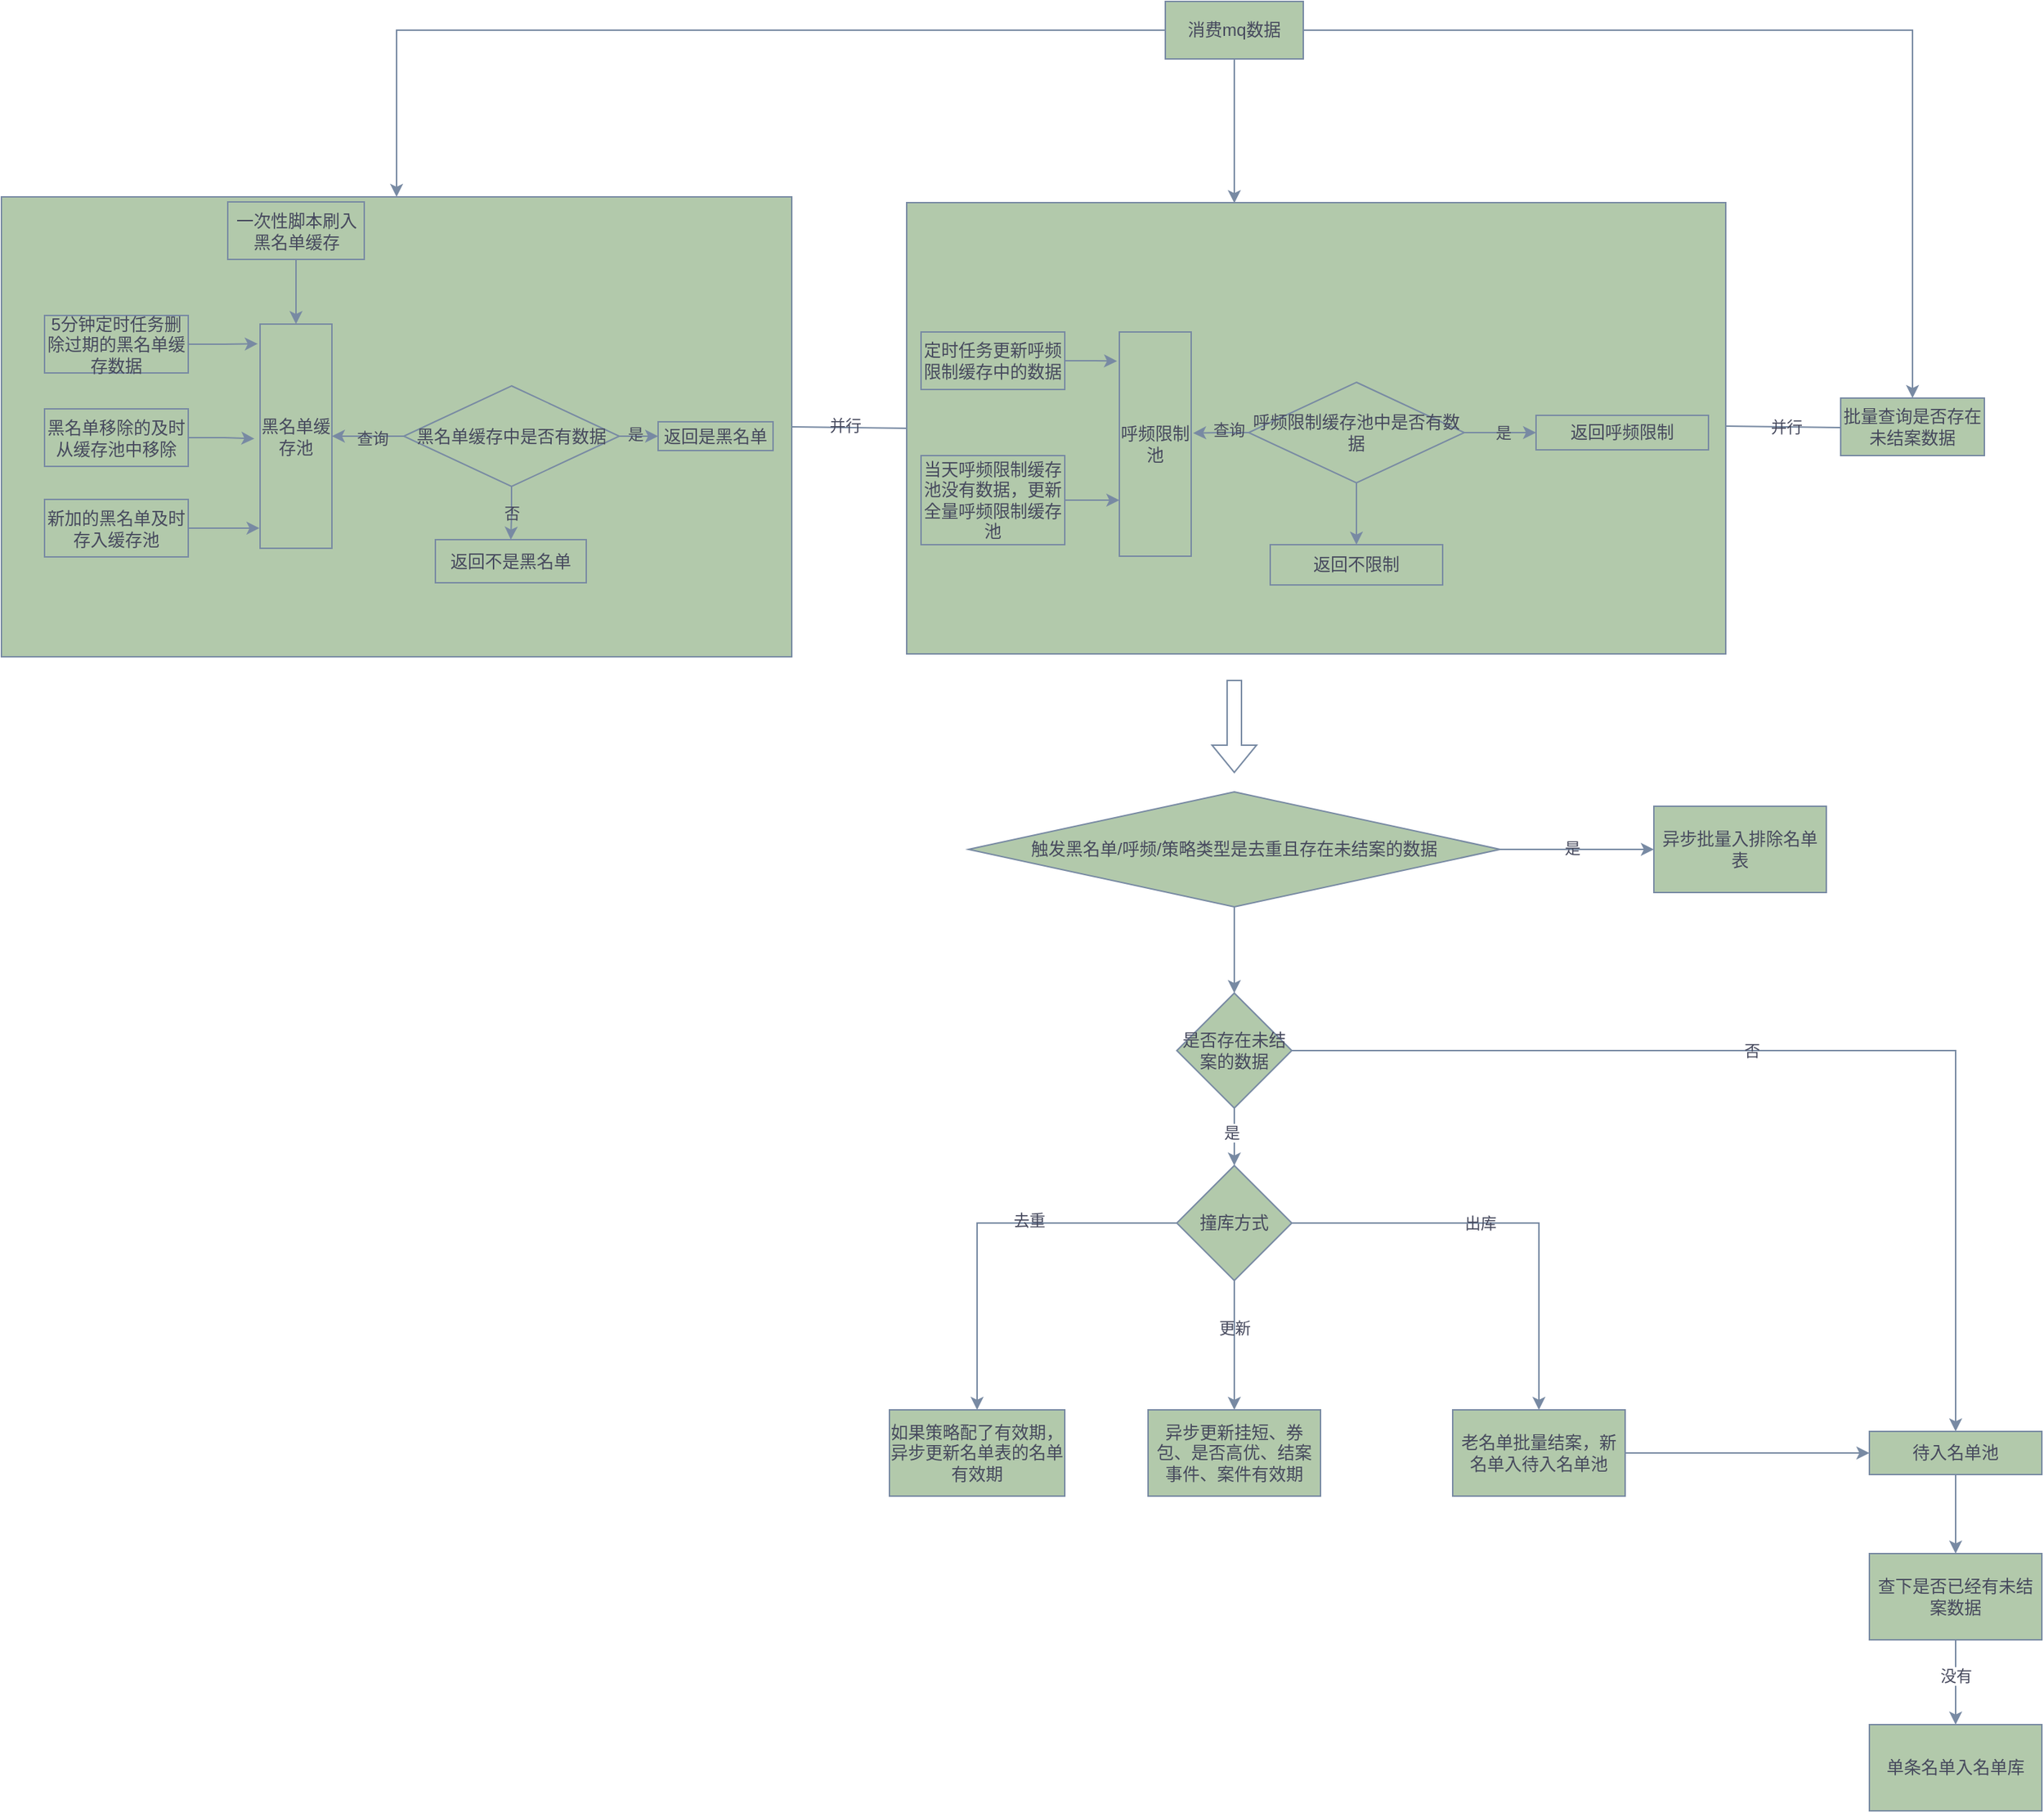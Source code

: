 <mxfile version="21.6.8" type="github">
  <diagram id="C5RBs43oDa-KdzZeNtuy" name="Page-1">
    <mxGraphModel dx="2715" dy="889" grid="1" gridSize="10" guides="1" tooltips="1" connect="1" arrows="1" fold="1" page="1" pageScale="1" pageWidth="827" pageHeight="1169" math="0" shadow="0">
      <root>
        <mxCell id="WIyWlLk6GJQsqaUBKTNV-0" />
        <mxCell id="WIyWlLk6GJQsqaUBKTNV-1" parent="WIyWlLk6GJQsqaUBKTNV-0" />
        <mxCell id="kRNO9Mzyhtv_aaAjTweV-62" value="" style="rounded=0;whiteSpace=wrap;html=1;labelBackgroundColor=none;fillColor=#B2C9AB;strokeColor=#788AA3;fontColor=#46495D;" vertex="1" parent="WIyWlLk6GJQsqaUBKTNV-1">
          <mxGeometry x="100" y="250" width="570" height="314" as="geometry" />
        </mxCell>
        <mxCell id="kRNO9Mzyhtv_aaAjTweV-61" value="" style="rounded=0;whiteSpace=wrap;html=1;labelBackgroundColor=none;fillColor=#B2C9AB;strokeColor=#788AA3;fontColor=#46495D;" vertex="1" parent="WIyWlLk6GJQsqaUBKTNV-1">
          <mxGeometry x="-530" y="246" width="550" height="320" as="geometry" />
        </mxCell>
        <mxCell id="kRNO9Mzyhtv_aaAjTweV-65" style="edgeStyle=orthogonalEdgeStyle;rounded=0;orthogonalLoop=1;jettySize=auto;html=1;labelBackgroundColor=none;strokeColor=#788AA3;fontColor=default;" edge="1" parent="WIyWlLk6GJQsqaUBKTNV-1" source="kRNO9Mzyhtv_aaAjTweV-0" target="kRNO9Mzyhtv_aaAjTweV-61">
          <mxGeometry relative="1" as="geometry" />
        </mxCell>
        <mxCell id="kRNO9Mzyhtv_aaAjTweV-66" style="edgeStyle=orthogonalEdgeStyle;rounded=0;orthogonalLoop=1;jettySize=auto;html=1;entryX=0.4;entryY=0.001;entryDx=0;entryDy=0;entryPerimeter=0;labelBackgroundColor=none;strokeColor=#788AA3;fontColor=default;" edge="1" parent="WIyWlLk6GJQsqaUBKTNV-1" source="kRNO9Mzyhtv_aaAjTweV-0" target="kRNO9Mzyhtv_aaAjTweV-62">
          <mxGeometry relative="1" as="geometry" />
        </mxCell>
        <mxCell id="kRNO9Mzyhtv_aaAjTweV-67" style="edgeStyle=orthogonalEdgeStyle;rounded=0;orthogonalLoop=1;jettySize=auto;html=1;entryX=0.5;entryY=0;entryDx=0;entryDy=0;labelBackgroundColor=none;strokeColor=#788AA3;fontColor=default;" edge="1" parent="WIyWlLk6GJQsqaUBKTNV-1" source="kRNO9Mzyhtv_aaAjTweV-0" target="kRNO9Mzyhtv_aaAjTweV-59">
          <mxGeometry relative="1" as="geometry" />
        </mxCell>
        <mxCell id="kRNO9Mzyhtv_aaAjTweV-0" value="消费mq数据" style="rounded=0;whiteSpace=wrap;html=1;labelBackgroundColor=none;fillColor=#B2C9AB;strokeColor=#788AA3;fontColor=#46495D;" vertex="1" parent="WIyWlLk6GJQsqaUBKTNV-1">
          <mxGeometry x="280" y="110" width="96" height="40" as="geometry" />
        </mxCell>
        <mxCell id="kRNO9Mzyhtv_aaAjTweV-40" style="edgeStyle=orthogonalEdgeStyle;rounded=0;orthogonalLoop=1;jettySize=auto;html=1;entryX=-0.032;entryY=0.088;entryDx=0;entryDy=0;entryPerimeter=0;labelBackgroundColor=none;strokeColor=#788AA3;fontColor=default;" edge="1" parent="WIyWlLk6GJQsqaUBKTNV-1" source="kRNO9Mzyhtv_aaAjTweV-20" target="kRNO9Mzyhtv_aaAjTweV-32">
          <mxGeometry relative="1" as="geometry" />
        </mxCell>
        <mxCell id="kRNO9Mzyhtv_aaAjTweV-20" value="5分钟定时任务删除过期的黑名单缓存数据" style="rounded=0;whiteSpace=wrap;html=1;labelBackgroundColor=none;fillColor=#B2C9AB;strokeColor=#788AA3;fontColor=#46495D;" vertex="1" parent="WIyWlLk6GJQsqaUBKTNV-1">
          <mxGeometry x="-500" y="328.5" width="100" height="40" as="geometry" />
        </mxCell>
        <mxCell id="kRNO9Mzyhtv_aaAjTweV-29" value="" style="edgeStyle=orthogonalEdgeStyle;rounded=0;orthogonalLoop=1;jettySize=auto;html=1;labelBackgroundColor=none;strokeColor=#788AA3;fontColor=default;" edge="1" parent="WIyWlLk6GJQsqaUBKTNV-1" source="kRNO9Mzyhtv_aaAjTweV-21" target="kRNO9Mzyhtv_aaAjTweV-28">
          <mxGeometry relative="1" as="geometry" />
        </mxCell>
        <mxCell id="kRNO9Mzyhtv_aaAjTweV-48" value="否" style="edgeLabel;html=1;align=center;verticalAlign=middle;resizable=0;points=[];labelBackgroundColor=none;fontColor=#46495D;" vertex="1" connectable="0" parent="kRNO9Mzyhtv_aaAjTweV-29">
          <mxGeometry x="-0.049" relative="1" as="geometry">
            <mxPoint as="offset" />
          </mxGeometry>
        </mxCell>
        <mxCell id="kRNO9Mzyhtv_aaAjTweV-36" style="edgeStyle=orthogonalEdgeStyle;rounded=0;orthogonalLoop=1;jettySize=auto;html=1;entryX=1;entryY=0.5;entryDx=0;entryDy=0;labelBackgroundColor=none;strokeColor=#788AA3;fontColor=default;" edge="1" parent="WIyWlLk6GJQsqaUBKTNV-1" source="kRNO9Mzyhtv_aaAjTweV-21" target="kRNO9Mzyhtv_aaAjTweV-32">
          <mxGeometry relative="1" as="geometry" />
        </mxCell>
        <mxCell id="kRNO9Mzyhtv_aaAjTweV-50" value="查询" style="edgeLabel;html=1;align=center;verticalAlign=middle;resizable=0;points=[];labelBackgroundColor=none;fontColor=#46495D;" vertex="1" connectable="0" parent="kRNO9Mzyhtv_aaAjTweV-36">
          <mxGeometry x="0.099" y="1" relative="1" as="geometry">
            <mxPoint x="5" as="offset" />
          </mxGeometry>
        </mxCell>
        <mxCell id="kRNO9Mzyhtv_aaAjTweV-21" value="黑名单缓存中是否有数据" style="rhombus;whiteSpace=wrap;html=1;labelBackgroundColor=none;fillColor=#B2C9AB;strokeColor=#788AA3;fontColor=#46495D;" vertex="1" parent="WIyWlLk6GJQsqaUBKTNV-1">
          <mxGeometry x="-250" y="377.5" width="150" height="70" as="geometry" />
        </mxCell>
        <mxCell id="kRNO9Mzyhtv_aaAjTweV-27" value="" style="edgeStyle=orthogonalEdgeStyle;rounded=0;orthogonalLoop=1;jettySize=auto;html=1;labelBackgroundColor=none;strokeColor=#788AA3;fontColor=default;" edge="1" parent="WIyWlLk6GJQsqaUBKTNV-1" source="kRNO9Mzyhtv_aaAjTweV-21" target="kRNO9Mzyhtv_aaAjTweV-26">
          <mxGeometry relative="1" as="geometry">
            <mxPoint x="-100" y="412.5" as="sourcePoint" />
            <mxPoint x="-5" y="412.5" as="targetPoint" />
          </mxGeometry>
        </mxCell>
        <mxCell id="kRNO9Mzyhtv_aaAjTweV-49" value="是" style="edgeLabel;html=1;align=center;verticalAlign=middle;resizable=0;points=[];labelBackgroundColor=none;fontColor=#46495D;" vertex="1" connectable="0" parent="kRNO9Mzyhtv_aaAjTweV-27">
          <mxGeometry x="0.387" y="2" relative="1" as="geometry">
            <mxPoint as="offset" />
          </mxGeometry>
        </mxCell>
        <mxCell id="kRNO9Mzyhtv_aaAjTweV-26" value="返回是黑名单" style="whiteSpace=wrap;html=1;labelBackgroundColor=none;fillColor=#B2C9AB;strokeColor=#788AA3;fontColor=#46495D;" vertex="1" parent="WIyWlLk6GJQsqaUBKTNV-1">
          <mxGeometry x="-73" y="402.5" width="80" height="20" as="geometry" />
        </mxCell>
        <mxCell id="kRNO9Mzyhtv_aaAjTweV-28" value="返回不是黑名单" style="whiteSpace=wrap;html=1;labelBackgroundColor=none;fillColor=#B2C9AB;strokeColor=#788AA3;fontColor=#46495D;" vertex="1" parent="WIyWlLk6GJQsqaUBKTNV-1">
          <mxGeometry x="-228" y="484.5" width="105" height="30" as="geometry" />
        </mxCell>
        <mxCell id="kRNO9Mzyhtv_aaAjTweV-41" style="edgeStyle=orthogonalEdgeStyle;rounded=0;orthogonalLoop=1;jettySize=auto;html=1;entryX=-0.079;entryY=0.511;entryDx=0;entryDy=0;entryPerimeter=0;labelBackgroundColor=none;strokeColor=#788AA3;fontColor=default;" edge="1" parent="WIyWlLk6GJQsqaUBKTNV-1" source="kRNO9Mzyhtv_aaAjTweV-30" target="kRNO9Mzyhtv_aaAjTweV-32">
          <mxGeometry relative="1" as="geometry" />
        </mxCell>
        <mxCell id="kRNO9Mzyhtv_aaAjTweV-30" value="黑名单移除的及时从缓存池中移除" style="rounded=0;whiteSpace=wrap;html=1;labelBackgroundColor=none;fillColor=#B2C9AB;strokeColor=#788AA3;fontColor=#46495D;" vertex="1" parent="WIyWlLk6GJQsqaUBKTNV-1">
          <mxGeometry x="-500" y="393.5" width="100" height="40" as="geometry" />
        </mxCell>
        <mxCell id="kRNO9Mzyhtv_aaAjTweV-32" value="黑名单缓存池" style="rounded=0;whiteSpace=wrap;html=1;labelBackgroundColor=none;fillColor=#B2C9AB;strokeColor=#788AA3;fontColor=#46495D;" vertex="1" parent="WIyWlLk6GJQsqaUBKTNV-1">
          <mxGeometry x="-350" y="334.5" width="50" height="156" as="geometry" />
        </mxCell>
        <mxCell id="kRNO9Mzyhtv_aaAjTweV-47" style="edgeStyle=orthogonalEdgeStyle;rounded=0;orthogonalLoop=1;jettySize=auto;html=1;entryX=1.027;entryY=0.451;entryDx=0;entryDy=0;entryPerimeter=0;labelBackgroundColor=none;strokeColor=#788AA3;fontColor=default;" edge="1" parent="WIyWlLk6GJQsqaUBKTNV-1" source="kRNO9Mzyhtv_aaAjTweV-37" target="kRNO9Mzyhtv_aaAjTweV-43">
          <mxGeometry relative="1" as="geometry" />
        </mxCell>
        <mxCell id="kRNO9Mzyhtv_aaAjTweV-51" value="查询" style="edgeLabel;html=1;align=center;verticalAlign=middle;resizable=0;points=[];labelBackgroundColor=none;fontColor=#46495D;" vertex="1" connectable="0" parent="kRNO9Mzyhtv_aaAjTweV-47">
          <mxGeometry x="-0.286" y="-2" relative="1" as="geometry">
            <mxPoint as="offset" />
          </mxGeometry>
        </mxCell>
        <mxCell id="kRNO9Mzyhtv_aaAjTweV-53" value="" style="edgeStyle=orthogonalEdgeStyle;rounded=0;orthogonalLoop=1;jettySize=auto;html=1;labelBackgroundColor=none;strokeColor=#788AA3;fontColor=default;" edge="1" parent="WIyWlLk6GJQsqaUBKTNV-1" source="kRNO9Mzyhtv_aaAjTweV-37" target="kRNO9Mzyhtv_aaAjTweV-52">
          <mxGeometry relative="1" as="geometry" />
        </mxCell>
        <mxCell id="kRNO9Mzyhtv_aaAjTweV-54" value="是" style="edgeLabel;html=1;align=center;verticalAlign=middle;resizable=0;points=[];labelBackgroundColor=none;fontColor=#46495D;" vertex="1" connectable="0" parent="kRNO9Mzyhtv_aaAjTweV-53">
          <mxGeometry x="0.089" relative="1" as="geometry">
            <mxPoint as="offset" />
          </mxGeometry>
        </mxCell>
        <mxCell id="kRNO9Mzyhtv_aaAjTweV-56" value="" style="edgeStyle=orthogonalEdgeStyle;rounded=0;orthogonalLoop=1;jettySize=auto;html=1;labelBackgroundColor=none;strokeColor=#788AA3;fontColor=default;" edge="1" parent="WIyWlLk6GJQsqaUBKTNV-1" source="kRNO9Mzyhtv_aaAjTweV-37" target="kRNO9Mzyhtv_aaAjTweV-55">
          <mxGeometry relative="1" as="geometry" />
        </mxCell>
        <mxCell id="kRNO9Mzyhtv_aaAjTweV-37" value="呼频限制缓存池中是否有数据" style="rhombus;whiteSpace=wrap;html=1;labelBackgroundColor=none;fillColor=#B2C9AB;strokeColor=#788AA3;fontColor=#46495D;" vertex="1" parent="WIyWlLk6GJQsqaUBKTNV-1">
          <mxGeometry x="338" y="375" width="150" height="70" as="geometry" />
        </mxCell>
        <mxCell id="kRNO9Mzyhtv_aaAjTweV-45" style="edgeStyle=orthogonalEdgeStyle;rounded=0;orthogonalLoop=1;jettySize=auto;html=1;entryX=-0.032;entryY=0.13;entryDx=0;entryDy=0;entryPerimeter=0;labelBackgroundColor=none;strokeColor=#788AA3;fontColor=default;" edge="1" parent="WIyWlLk6GJQsqaUBKTNV-1" source="kRNO9Mzyhtv_aaAjTweV-38" target="kRNO9Mzyhtv_aaAjTweV-43">
          <mxGeometry relative="1" as="geometry" />
        </mxCell>
        <mxCell id="kRNO9Mzyhtv_aaAjTweV-38" value="定时任务更新呼频限制缓存中的数据" style="rounded=0;whiteSpace=wrap;html=1;labelBackgroundColor=none;fillColor=#B2C9AB;strokeColor=#788AA3;fontColor=#46495D;" vertex="1" parent="WIyWlLk6GJQsqaUBKTNV-1">
          <mxGeometry x="110" y="340" width="100" height="40" as="geometry" />
        </mxCell>
        <mxCell id="kRNO9Mzyhtv_aaAjTweV-42" style="edgeStyle=orthogonalEdgeStyle;rounded=0;orthogonalLoop=1;jettySize=auto;html=1;entryX=-0.008;entryY=0.91;entryDx=0;entryDy=0;entryPerimeter=0;labelBackgroundColor=none;strokeColor=#788AA3;fontColor=default;" edge="1" parent="WIyWlLk6GJQsqaUBKTNV-1" source="kRNO9Mzyhtv_aaAjTweV-39" target="kRNO9Mzyhtv_aaAjTweV-32">
          <mxGeometry relative="1" as="geometry" />
        </mxCell>
        <mxCell id="kRNO9Mzyhtv_aaAjTweV-39" value="新加的黑名单及时存入缓存池" style="rounded=0;whiteSpace=wrap;html=1;labelBackgroundColor=none;fillColor=#B2C9AB;strokeColor=#788AA3;fontColor=#46495D;" vertex="1" parent="WIyWlLk6GJQsqaUBKTNV-1">
          <mxGeometry x="-500" y="456.5" width="100" height="40" as="geometry" />
        </mxCell>
        <mxCell id="kRNO9Mzyhtv_aaAjTweV-43" value="呼频限制池" style="rounded=0;whiteSpace=wrap;html=1;labelBackgroundColor=none;fillColor=#B2C9AB;strokeColor=#788AA3;fontColor=#46495D;" vertex="1" parent="WIyWlLk6GJQsqaUBKTNV-1">
          <mxGeometry x="248" y="340" width="50" height="156" as="geometry" />
        </mxCell>
        <mxCell id="kRNO9Mzyhtv_aaAjTweV-46" style="edgeStyle=orthogonalEdgeStyle;rounded=0;orthogonalLoop=1;jettySize=auto;html=1;entryX=0;entryY=0.75;entryDx=0;entryDy=0;labelBackgroundColor=none;strokeColor=#788AA3;fontColor=default;" edge="1" parent="WIyWlLk6GJQsqaUBKTNV-1" source="kRNO9Mzyhtv_aaAjTweV-44" target="kRNO9Mzyhtv_aaAjTweV-43">
          <mxGeometry relative="1" as="geometry" />
        </mxCell>
        <mxCell id="kRNO9Mzyhtv_aaAjTweV-44" value="当天呼频限制缓存池没有数据，更新全量呼频限制缓存池" style="rounded=0;whiteSpace=wrap;html=1;labelBackgroundColor=none;fillColor=#B2C9AB;strokeColor=#788AA3;fontColor=#46495D;" vertex="1" parent="WIyWlLk6GJQsqaUBKTNV-1">
          <mxGeometry x="110" y="426" width="100" height="62" as="geometry" />
        </mxCell>
        <mxCell id="kRNO9Mzyhtv_aaAjTweV-52" value="返回呼频限制" style="whiteSpace=wrap;html=1;labelBackgroundColor=none;fillColor=#B2C9AB;strokeColor=#788AA3;fontColor=#46495D;" vertex="1" parent="WIyWlLk6GJQsqaUBKTNV-1">
          <mxGeometry x="538" y="398" width="120" height="24" as="geometry" />
        </mxCell>
        <mxCell id="kRNO9Mzyhtv_aaAjTweV-55" value="返回不限制" style="whiteSpace=wrap;html=1;labelBackgroundColor=none;fillColor=#B2C9AB;strokeColor=#788AA3;fontColor=#46495D;" vertex="1" parent="WIyWlLk6GJQsqaUBKTNV-1">
          <mxGeometry x="353" y="488" width="120" height="28" as="geometry" />
        </mxCell>
        <mxCell id="kRNO9Mzyhtv_aaAjTweV-58" style="edgeStyle=orthogonalEdgeStyle;rounded=0;orthogonalLoop=1;jettySize=auto;html=1;entryX=0.5;entryY=0;entryDx=0;entryDy=0;labelBackgroundColor=none;strokeColor=#788AA3;fontColor=default;" edge="1" parent="WIyWlLk6GJQsqaUBKTNV-1" source="kRNO9Mzyhtv_aaAjTweV-57" target="kRNO9Mzyhtv_aaAjTweV-32">
          <mxGeometry relative="1" as="geometry" />
        </mxCell>
        <mxCell id="kRNO9Mzyhtv_aaAjTweV-57" value="一次性脚本刷入黑名单缓存" style="rounded=0;whiteSpace=wrap;html=1;labelBackgroundColor=none;fillColor=#B2C9AB;strokeColor=#788AA3;fontColor=#46495D;" vertex="1" parent="WIyWlLk6GJQsqaUBKTNV-1">
          <mxGeometry x="-372.5" y="249.5" width="95" height="40" as="geometry" />
        </mxCell>
        <mxCell id="kRNO9Mzyhtv_aaAjTweV-59" value="批量查询是否存在未结案数据" style="rounded=0;whiteSpace=wrap;html=1;labelBackgroundColor=none;fillColor=#B2C9AB;strokeColor=#788AA3;fontColor=#46495D;" vertex="1" parent="WIyWlLk6GJQsqaUBKTNV-1">
          <mxGeometry x="750" y="386" width="100" height="40" as="geometry" />
        </mxCell>
        <mxCell id="kRNO9Mzyhtv_aaAjTweV-63" value="" style="endArrow=none;html=1;rounded=0;exitX=1;exitY=0.5;exitDx=0;exitDy=0;entryX=0;entryY=0.5;entryDx=0;entryDy=0;labelBackgroundColor=none;strokeColor=#788AA3;fontColor=default;" edge="1" parent="WIyWlLk6GJQsqaUBKTNV-1" source="kRNO9Mzyhtv_aaAjTweV-61" target="kRNO9Mzyhtv_aaAjTweV-62">
          <mxGeometry width="50" height="50" relative="1" as="geometry">
            <mxPoint x="40" y="402.5" as="sourcePoint" />
            <mxPoint x="90" y="352.5" as="targetPoint" />
          </mxGeometry>
        </mxCell>
        <mxCell id="kRNO9Mzyhtv_aaAjTweV-68" value="并行" style="edgeLabel;html=1;align=center;verticalAlign=middle;resizable=0;points=[];labelBackgroundColor=none;fontColor=#46495D;" vertex="1" connectable="0" parent="kRNO9Mzyhtv_aaAjTweV-63">
          <mxGeometry x="-0.07" y="2" relative="1" as="geometry">
            <mxPoint as="offset" />
          </mxGeometry>
        </mxCell>
        <mxCell id="kRNO9Mzyhtv_aaAjTweV-64" value="" style="endArrow=none;html=1;rounded=0;exitX=1;exitY=0.5;exitDx=0;exitDy=0;entryX=0;entryY=0.5;entryDx=0;entryDy=0;labelBackgroundColor=none;strokeColor=#788AA3;fontColor=default;" edge="1" parent="WIyWlLk6GJQsqaUBKTNV-1">
          <mxGeometry width="50" height="50" relative="1" as="geometry">
            <mxPoint x="670" y="405.5" as="sourcePoint" />
            <mxPoint x="750" y="406.5" as="targetPoint" />
          </mxGeometry>
        </mxCell>
        <mxCell id="kRNO9Mzyhtv_aaAjTweV-69" value="并行" style="edgeLabel;html=1;align=center;verticalAlign=middle;resizable=0;points=[];labelBackgroundColor=none;fontColor=#46495D;" vertex="1" connectable="0" parent="kRNO9Mzyhtv_aaAjTweV-64">
          <mxGeometry x="0.034" relative="1" as="geometry">
            <mxPoint as="offset" />
          </mxGeometry>
        </mxCell>
        <mxCell id="kRNO9Mzyhtv_aaAjTweV-75" value="" style="edgeStyle=orthogonalEdgeStyle;rounded=0;orthogonalLoop=1;jettySize=auto;html=1;labelBackgroundColor=none;strokeColor=#788AA3;fontColor=default;" edge="1" parent="WIyWlLk6GJQsqaUBKTNV-1" source="kRNO9Mzyhtv_aaAjTweV-73" target="kRNO9Mzyhtv_aaAjTweV-74">
          <mxGeometry relative="1" as="geometry" />
        </mxCell>
        <mxCell id="kRNO9Mzyhtv_aaAjTweV-76" value="是" style="edgeLabel;html=1;align=center;verticalAlign=middle;resizable=0;points=[];labelBackgroundColor=none;fontColor=#46495D;" vertex="1" connectable="0" parent="kRNO9Mzyhtv_aaAjTweV-75">
          <mxGeometry x="-0.079" y="1" relative="1" as="geometry">
            <mxPoint as="offset" />
          </mxGeometry>
        </mxCell>
        <mxCell id="kRNO9Mzyhtv_aaAjTweV-79" style="edgeStyle=orthogonalEdgeStyle;rounded=0;orthogonalLoop=1;jettySize=auto;html=1;entryX=0.5;entryY=0;entryDx=0;entryDy=0;labelBackgroundColor=none;strokeColor=#788AA3;fontColor=default;" edge="1" parent="WIyWlLk6GJQsqaUBKTNV-1" source="kRNO9Mzyhtv_aaAjTweV-73" target="kRNO9Mzyhtv_aaAjTweV-78">
          <mxGeometry relative="1" as="geometry" />
        </mxCell>
        <mxCell id="kRNO9Mzyhtv_aaAjTweV-73" value="触发黑名单/呼频/策略类型是去重且存在未结案的数据" style="rhombus;whiteSpace=wrap;html=1;labelBackgroundColor=none;fillColor=#B2C9AB;strokeColor=#788AA3;fontColor=#46495D;" vertex="1" parent="WIyWlLk6GJQsqaUBKTNV-1">
          <mxGeometry x="143" y="660" width="370" height="80" as="geometry" />
        </mxCell>
        <mxCell id="kRNO9Mzyhtv_aaAjTweV-74" value="异步批量入排除名单表" style="whiteSpace=wrap;html=1;labelBackgroundColor=none;fillColor=#B2C9AB;strokeColor=#788AA3;fontColor=#46495D;" vertex="1" parent="WIyWlLk6GJQsqaUBKTNV-1">
          <mxGeometry x="620" y="670" width="120" height="60" as="geometry" />
        </mxCell>
        <mxCell id="kRNO9Mzyhtv_aaAjTweV-77" value="" style="shape=flexArrow;endArrow=classic;html=1;rounded=0;labelBackgroundColor=none;strokeColor=#788AA3;fontColor=default;" edge="1" parent="WIyWlLk6GJQsqaUBKTNV-1">
          <mxGeometry width="50" height="50" relative="1" as="geometry">
            <mxPoint x="328" y="582" as="sourcePoint" />
            <mxPoint x="328" y="647" as="targetPoint" />
          </mxGeometry>
        </mxCell>
        <mxCell id="kRNO9Mzyhtv_aaAjTweV-83" value="" style="edgeStyle=orthogonalEdgeStyle;rounded=0;orthogonalLoop=1;jettySize=auto;html=1;labelBackgroundColor=none;strokeColor=#788AA3;fontColor=default;" edge="1" parent="WIyWlLk6GJQsqaUBKTNV-1" source="kRNO9Mzyhtv_aaAjTweV-78" target="kRNO9Mzyhtv_aaAjTweV-82">
          <mxGeometry relative="1" as="geometry" />
        </mxCell>
        <mxCell id="kRNO9Mzyhtv_aaAjTweV-84" value="否" style="edgeLabel;html=1;align=center;verticalAlign=middle;resizable=0;points=[];labelBackgroundColor=none;fontColor=#46495D;" vertex="1" connectable="0" parent="kRNO9Mzyhtv_aaAjTweV-83">
          <mxGeometry x="-0.121" relative="1" as="geometry">
            <mxPoint as="offset" />
          </mxGeometry>
        </mxCell>
        <mxCell id="kRNO9Mzyhtv_aaAjTweV-86" value="" style="edgeStyle=orthogonalEdgeStyle;rounded=0;orthogonalLoop=1;jettySize=auto;html=1;labelBackgroundColor=none;strokeColor=#788AA3;fontColor=default;" edge="1" parent="WIyWlLk6GJQsqaUBKTNV-1" source="kRNO9Mzyhtv_aaAjTweV-78" target="kRNO9Mzyhtv_aaAjTweV-85">
          <mxGeometry relative="1" as="geometry">
            <Array as="points">
              <mxPoint x="328" y="890" />
              <mxPoint x="328" y="890" />
            </Array>
          </mxGeometry>
        </mxCell>
        <mxCell id="kRNO9Mzyhtv_aaAjTweV-102" value="是" style="edgeLabel;html=1;align=center;verticalAlign=middle;resizable=0;points=[];fontColor=#46495D;" vertex="1" connectable="0" parent="kRNO9Mzyhtv_aaAjTweV-86">
          <mxGeometry x="-0.145" y="-2" relative="1" as="geometry">
            <mxPoint as="offset" />
          </mxGeometry>
        </mxCell>
        <mxCell id="kRNO9Mzyhtv_aaAjTweV-78" value="是否存在未结案的数据" style="rhombus;whiteSpace=wrap;html=1;labelBackgroundColor=none;fillColor=#B2C9AB;strokeColor=#788AA3;fontColor=#46495D;" vertex="1" parent="WIyWlLk6GJQsqaUBKTNV-1">
          <mxGeometry x="288" y="800" width="80" height="80" as="geometry" />
        </mxCell>
        <mxCell id="kRNO9Mzyhtv_aaAjTweV-101" value="" style="edgeStyle=orthogonalEdgeStyle;rounded=0;orthogonalLoop=1;jettySize=auto;html=1;labelBackgroundColor=none;strokeColor=#788AA3;fontColor=default;" edge="1" parent="WIyWlLk6GJQsqaUBKTNV-1" source="kRNO9Mzyhtv_aaAjTweV-82" target="kRNO9Mzyhtv_aaAjTweV-100">
          <mxGeometry relative="1" as="geometry" />
        </mxCell>
        <mxCell id="kRNO9Mzyhtv_aaAjTweV-82" value="待入名单池" style="whiteSpace=wrap;html=1;labelBackgroundColor=none;fillColor=#B2C9AB;strokeColor=#788AA3;fontColor=#46495D;" vertex="1" parent="WIyWlLk6GJQsqaUBKTNV-1">
          <mxGeometry x="770" y="1105" width="120" height="30" as="geometry" />
        </mxCell>
        <mxCell id="kRNO9Mzyhtv_aaAjTweV-88" style="edgeStyle=orthogonalEdgeStyle;rounded=0;orthogonalLoop=1;jettySize=auto;html=1;entryX=0.5;entryY=0;entryDx=0;entryDy=0;labelBackgroundColor=none;strokeColor=#788AA3;fontColor=default;" edge="1" parent="WIyWlLk6GJQsqaUBKTNV-1" source="kRNO9Mzyhtv_aaAjTweV-85" target="kRNO9Mzyhtv_aaAjTweV-91">
          <mxGeometry relative="1" as="geometry">
            <mxPoint x="210" y="1040" as="targetPoint" />
          </mxGeometry>
        </mxCell>
        <mxCell id="kRNO9Mzyhtv_aaAjTweV-89" value="去重" style="edgeLabel;html=1;align=center;verticalAlign=middle;resizable=0;points=[];labelBackgroundColor=none;fontColor=#46495D;" vertex="1" connectable="0" parent="kRNO9Mzyhtv_aaAjTweV-88">
          <mxGeometry x="-0.236" y="-2" relative="1" as="geometry">
            <mxPoint as="offset" />
          </mxGeometry>
        </mxCell>
        <mxCell id="kRNO9Mzyhtv_aaAjTweV-93" value="" style="edgeStyle=orthogonalEdgeStyle;rounded=0;orthogonalLoop=1;jettySize=auto;html=1;labelBackgroundColor=none;strokeColor=#788AA3;fontColor=default;" edge="1" parent="WIyWlLk6GJQsqaUBKTNV-1" source="kRNO9Mzyhtv_aaAjTweV-85" target="kRNO9Mzyhtv_aaAjTweV-92">
          <mxGeometry relative="1" as="geometry" />
        </mxCell>
        <mxCell id="kRNO9Mzyhtv_aaAjTweV-94" value="更新" style="edgeLabel;html=1;align=center;verticalAlign=middle;resizable=0;points=[];labelBackgroundColor=none;fontColor=#46495D;" vertex="1" connectable="0" parent="kRNO9Mzyhtv_aaAjTweV-93">
          <mxGeometry x="-0.524" relative="1" as="geometry">
            <mxPoint y="11" as="offset" />
          </mxGeometry>
        </mxCell>
        <mxCell id="kRNO9Mzyhtv_aaAjTweV-96" style="edgeStyle=orthogonalEdgeStyle;rounded=0;orthogonalLoop=1;jettySize=auto;html=1;entryX=0.5;entryY=0;entryDx=0;entryDy=0;labelBackgroundColor=none;strokeColor=#788AA3;fontColor=default;" edge="1" parent="WIyWlLk6GJQsqaUBKTNV-1" source="kRNO9Mzyhtv_aaAjTweV-85" target="kRNO9Mzyhtv_aaAjTweV-98">
          <mxGeometry relative="1" as="geometry">
            <mxPoint x="488" y="960" as="targetPoint" />
          </mxGeometry>
        </mxCell>
        <mxCell id="kRNO9Mzyhtv_aaAjTweV-97" value="出库" style="edgeLabel;html=1;align=center;verticalAlign=middle;resizable=0;points=[];labelBackgroundColor=none;fontColor=#46495D;" vertex="1" connectable="0" parent="kRNO9Mzyhtv_aaAjTweV-96">
          <mxGeometry x="-0.134" relative="1" as="geometry">
            <mxPoint as="offset" />
          </mxGeometry>
        </mxCell>
        <mxCell id="kRNO9Mzyhtv_aaAjTweV-85" value="撞库方式" style="rhombus;whiteSpace=wrap;html=1;labelBackgroundColor=none;fillColor=#B2C9AB;strokeColor=#788AA3;fontColor=#46495D;" vertex="1" parent="WIyWlLk6GJQsqaUBKTNV-1">
          <mxGeometry x="288" y="920" width="80" height="80" as="geometry" />
        </mxCell>
        <mxCell id="kRNO9Mzyhtv_aaAjTweV-91" value="如果策略配了有效期，异步更新名单表的名单有效期" style="rounded=0;whiteSpace=wrap;html=1;labelBackgroundColor=none;fillColor=#B2C9AB;strokeColor=#788AA3;fontColor=#46495D;" vertex="1" parent="WIyWlLk6GJQsqaUBKTNV-1">
          <mxGeometry x="88" y="1090" width="122" height="60" as="geometry" />
        </mxCell>
        <mxCell id="kRNO9Mzyhtv_aaAjTweV-92" value="异步更新挂短、券包、是否高优、结案事件、案件有效期" style="whiteSpace=wrap;html=1;labelBackgroundColor=none;fillColor=#B2C9AB;strokeColor=#788AA3;fontColor=#46495D;" vertex="1" parent="WIyWlLk6GJQsqaUBKTNV-1">
          <mxGeometry x="268" y="1090" width="120" height="60" as="geometry" />
        </mxCell>
        <mxCell id="kRNO9Mzyhtv_aaAjTweV-99" style="edgeStyle=orthogonalEdgeStyle;rounded=0;orthogonalLoop=1;jettySize=auto;html=1;entryX=0;entryY=0.5;entryDx=0;entryDy=0;labelBackgroundColor=none;strokeColor=#788AA3;fontColor=default;" edge="1" parent="WIyWlLk6GJQsqaUBKTNV-1" source="kRNO9Mzyhtv_aaAjTweV-98" target="kRNO9Mzyhtv_aaAjTweV-82">
          <mxGeometry relative="1" as="geometry">
            <Array as="points">
              <mxPoint x="700" y="1120" />
              <mxPoint x="700" y="1120" />
            </Array>
          </mxGeometry>
        </mxCell>
        <mxCell id="kRNO9Mzyhtv_aaAjTweV-98" value="老名单批量结案，新名单入待入名单池" style="whiteSpace=wrap;html=1;labelBackgroundColor=none;fillColor=#B2C9AB;strokeColor=#788AA3;fontColor=#46495D;" vertex="1" parent="WIyWlLk6GJQsqaUBKTNV-1">
          <mxGeometry x="480" y="1090" width="120" height="60" as="geometry" />
        </mxCell>
        <mxCell id="kRNO9Mzyhtv_aaAjTweV-104" value="" style="edgeStyle=orthogonalEdgeStyle;rounded=0;orthogonalLoop=1;jettySize=auto;html=1;strokeColor=#788AA3;fontColor=#46495D;fillColor=#B2C9AB;" edge="1" parent="WIyWlLk6GJQsqaUBKTNV-1" source="kRNO9Mzyhtv_aaAjTweV-100" target="kRNO9Mzyhtv_aaAjTweV-103">
          <mxGeometry relative="1" as="geometry" />
        </mxCell>
        <mxCell id="kRNO9Mzyhtv_aaAjTweV-105" value="没有" style="edgeLabel;html=1;align=center;verticalAlign=middle;resizable=0;points=[];fontColor=#46495D;" vertex="1" connectable="0" parent="kRNO9Mzyhtv_aaAjTweV-104">
          <mxGeometry x="-0.147" relative="1" as="geometry">
            <mxPoint as="offset" />
          </mxGeometry>
        </mxCell>
        <mxCell id="kRNO9Mzyhtv_aaAjTweV-100" value="查下是否已经有未结案数据" style="whiteSpace=wrap;html=1;labelBackgroundColor=none;fillColor=#B2C9AB;strokeColor=#788AA3;fontColor=#46495D;" vertex="1" parent="WIyWlLk6GJQsqaUBKTNV-1">
          <mxGeometry x="770" y="1190" width="120" height="60" as="geometry" />
        </mxCell>
        <mxCell id="kRNO9Mzyhtv_aaAjTweV-103" value="单条名单入名单库" style="whiteSpace=wrap;html=1;fillColor=#B2C9AB;strokeColor=#788AA3;fontColor=#46495D;labelBackgroundColor=none;" vertex="1" parent="WIyWlLk6GJQsqaUBKTNV-1">
          <mxGeometry x="770" y="1309" width="120" height="60" as="geometry" />
        </mxCell>
      </root>
    </mxGraphModel>
  </diagram>
</mxfile>
